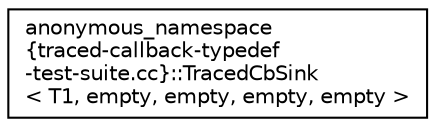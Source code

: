 digraph "Graphical Class Hierarchy"
{
 // LATEX_PDF_SIZE
  edge [fontname="Helvetica",fontsize="10",labelfontname="Helvetica",labelfontsize="10"];
  node [fontname="Helvetica",fontsize="10",shape=record];
  rankdir="LR";
  Node0 [label="anonymous_namespace\l\{traced-callback-typedef\l-test-suite.cc\}::TracedCbSink\l\< T1, empty, empty, empty, empty \>",height=0.2,width=0.4,color="black", fillcolor="white", style="filled",URL="$classanonymous__namespace_02traced-callback-typedef-test-suite_8cc_03_1_1_traced_cb_sink_3_01_t1afa8a9934ec4d729e1f6e5b1d3c44a34.html",tooltip=" "];
}

